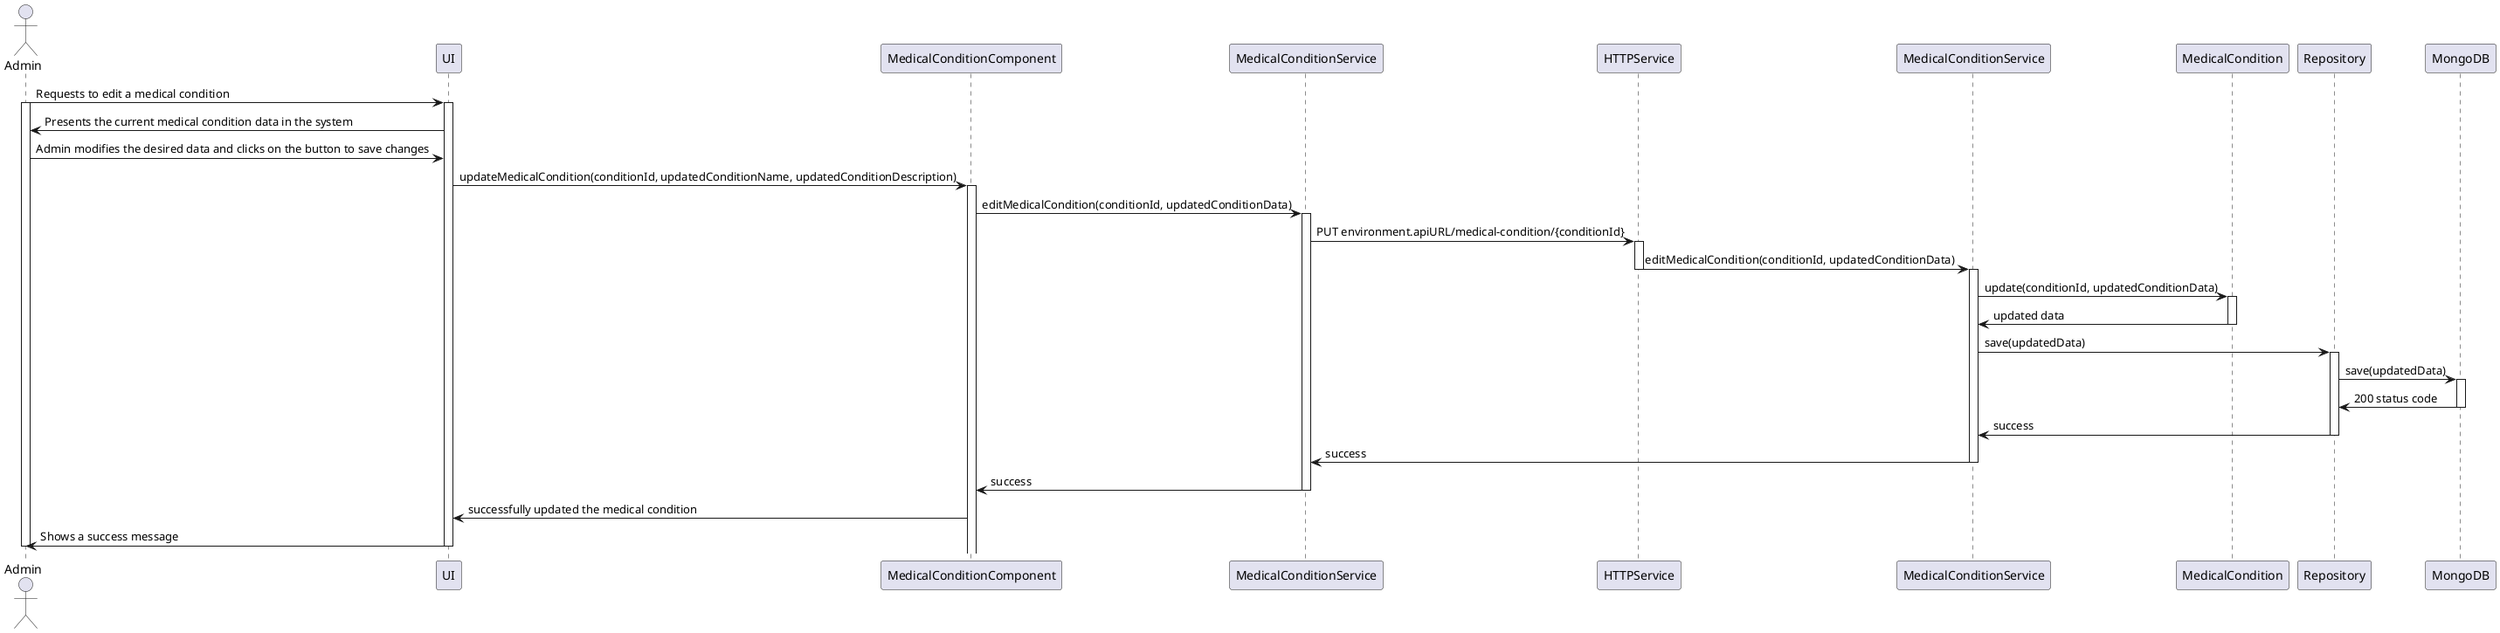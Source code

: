 @startuml
'https://plantuml.com/sequence-diagram

actor "Admin" as adm
participant UI as ui
participant MedicalConditionComponent as comp
participant MedicalConditionService as ser
participant "HTTPService" as http

adm -> ui : Requests to edit a medical condition
activate adm
activate ui

ui -> adm : Presents the current medical condition data in the system

adm -> ui : Admin modifies the desired data and clicks on the button to save changes

ui -> comp : updateMedicalCondition(conditionId, updatedConditionName, updatedConditionDescription)
activate comp

comp -> ser : editMedicalCondition(conditionId, updatedConditionData)
activate ser

ser -> http : PUT environment.apiURL/medical-condition/{conditionId}
activate http

http -> MedicalConditionService : editMedicalCondition(conditionId, updatedConditionData)
deactivate http
activate MedicalConditionService

MedicalConditionService -> MedicalCondition : update(conditionId, updatedConditionData)
activate MedicalCondition

MedicalCondition -> MedicalConditionService : updated data
deactivate MedicalCondition


MedicalConditionService -> Repository : save(updatedData)
activate Repository

Repository -> MongoDB : save(updatedData)
activate MongoDB

MongoDB -> Repository : 200 status code
deactivate MongoDB

Repository -> MedicalConditionService : success
deactivate Repository
MedicalConditionService -> ser : success
deactivate MedicalConditionService

deactivate http
ser -> comp : success
deactivate ser
comp -> ui : successfully updated the medical condition

ui -> adm : Shows a success message
deactivate adm
deactivate ui
@enduml
